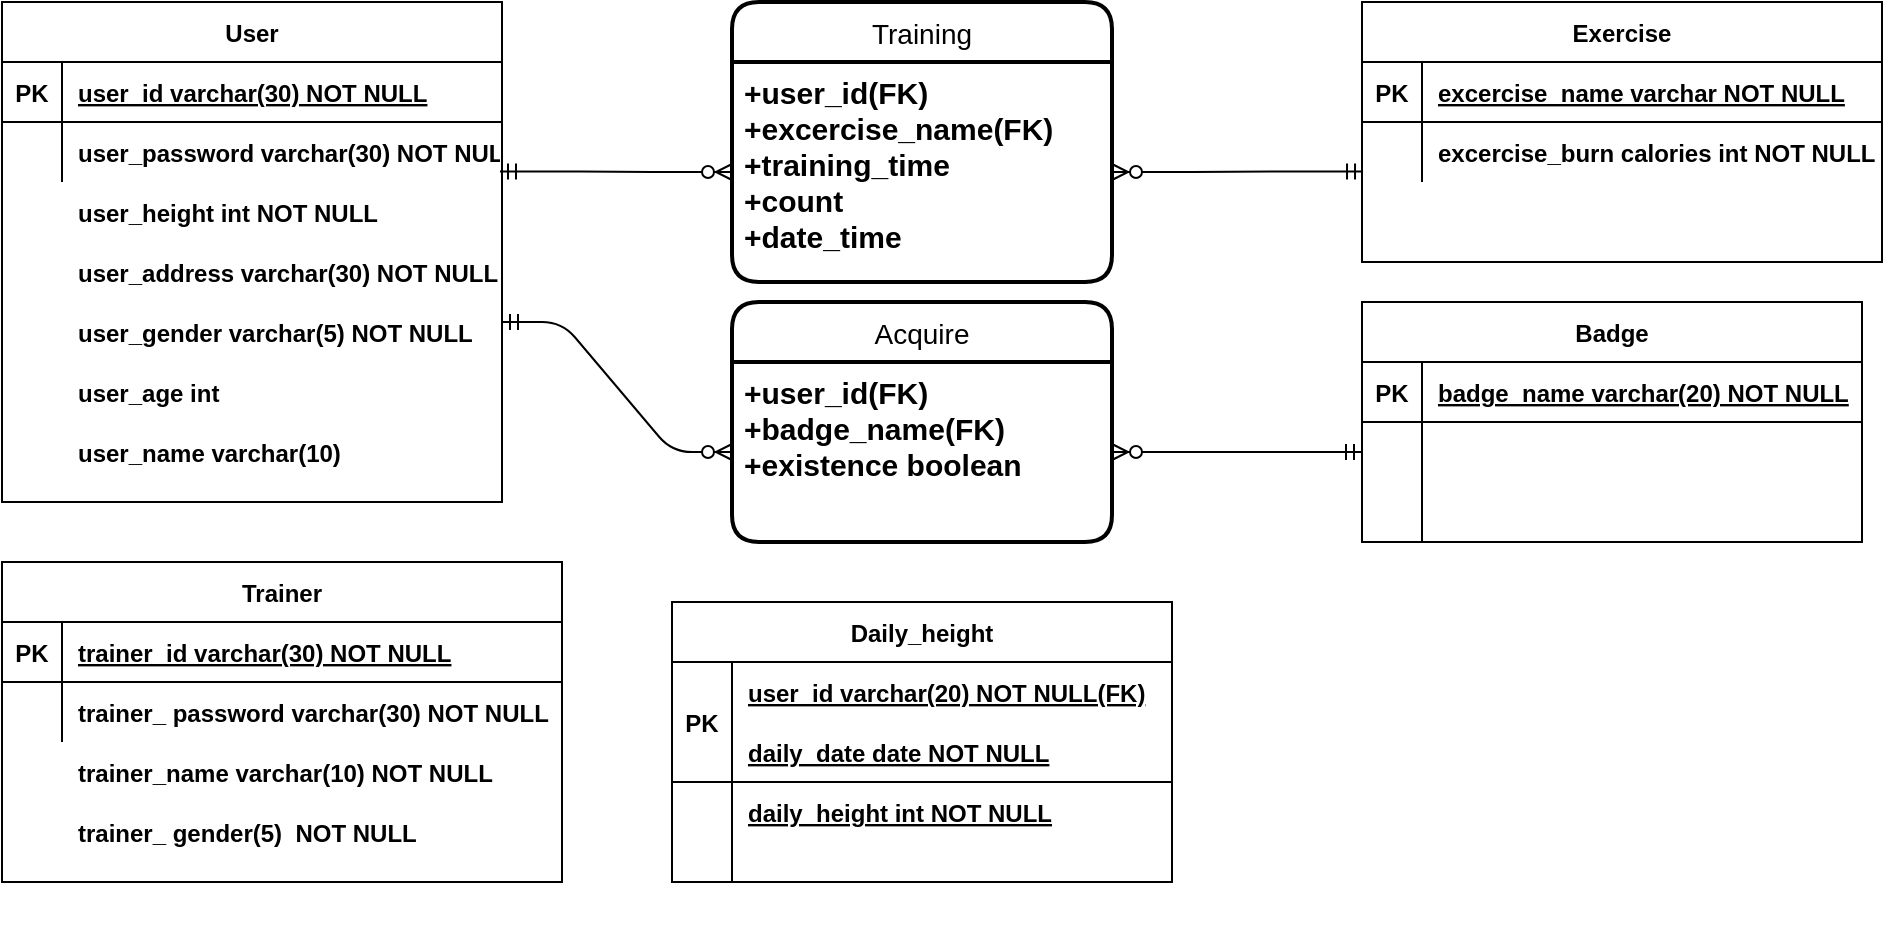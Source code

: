 <mxfile version="14.7.2" type="device"><diagram id="R2lEEEUBdFMjLlhIrx00" name="Page-1"><mxGraphModel dx="1663" dy="445" grid="1" gridSize="10" guides="1" tooltips="1" connect="1" arrows="1" fold="1" page="1" pageScale="1" pageWidth="850" pageHeight="1100" math="0" shadow="0" extFonts="Permanent Marker^https://fonts.googleapis.com/css?family=Permanent+Marker"><root><mxCell id="0"/><mxCell id="1" parent="0"/><mxCell id="C-vyLk0tnHw3VtMMgP7b-2" value="Trainer" style="shape=table;startSize=30;container=1;collapsible=1;childLayout=tableLayout;fixedRows=1;rowLines=0;fontStyle=1;align=center;resizeLast=1;" parent="1" vertex="1"><mxGeometry x="-520" y="440" width="280" height="160" as="geometry"/></mxCell><mxCell id="C-vyLk0tnHw3VtMMgP7b-3" value="" style="shape=partialRectangle;collapsible=0;dropTarget=0;pointerEvents=0;fillColor=none;points=[[0,0.5],[1,0.5]];portConstraint=eastwest;top=0;left=0;right=0;bottom=1;" parent="C-vyLk0tnHw3VtMMgP7b-2" vertex="1"><mxGeometry y="30" width="280" height="30" as="geometry"/></mxCell><mxCell id="C-vyLk0tnHw3VtMMgP7b-4" value="PK" style="shape=partialRectangle;overflow=hidden;connectable=0;fillColor=none;top=0;left=0;bottom=0;right=0;fontStyle=1;" parent="C-vyLk0tnHw3VtMMgP7b-3" vertex="1"><mxGeometry width="30" height="30" as="geometry"/></mxCell><mxCell id="C-vyLk0tnHw3VtMMgP7b-5" value="trainer_id varchar(30) NOT NULL " style="shape=partialRectangle;overflow=hidden;connectable=0;fillColor=none;top=0;left=0;bottom=0;right=0;align=left;spacingLeft=6;fontStyle=5;" parent="C-vyLk0tnHw3VtMMgP7b-3" vertex="1"><mxGeometry x="30" width="250" height="30" as="geometry"/></mxCell><mxCell id="C-vyLk0tnHw3VtMMgP7b-9" value="" style="shape=partialRectangle;collapsible=0;dropTarget=0;pointerEvents=0;fillColor=none;points=[[0,0.5],[1,0.5]];portConstraint=eastwest;top=0;left=0;right=0;bottom=0;" parent="C-vyLk0tnHw3VtMMgP7b-2" vertex="1"><mxGeometry y="60" width="280" height="30" as="geometry"/></mxCell><mxCell id="C-vyLk0tnHw3VtMMgP7b-10" value="" style="shape=partialRectangle;overflow=hidden;connectable=0;fillColor=none;top=0;left=0;bottom=0;right=0;" parent="C-vyLk0tnHw3VtMMgP7b-9" vertex="1"><mxGeometry width="30" height="30" as="geometry"/></mxCell><mxCell id="C-vyLk0tnHw3VtMMgP7b-11" value="trainer_ password varchar(30) NOT NULL" style="shape=partialRectangle;overflow=hidden;connectable=0;fillColor=none;top=0;left=0;bottom=0;right=0;align=left;spacingLeft=6;fontStyle=1" parent="C-vyLk0tnHw3VtMMgP7b-9" vertex="1"><mxGeometry x="30" width="250" height="30" as="geometry"/></mxCell><mxCell id="C-vyLk0tnHw3VtMMgP7b-13" value="Badge" style="shape=table;startSize=30;container=1;collapsible=1;childLayout=tableLayout;fixedRows=1;rowLines=0;fontStyle=1;align=center;resizeLast=1;" parent="1" vertex="1"><mxGeometry x="160" y="310" width="250" height="120" as="geometry"/></mxCell><mxCell id="C-vyLk0tnHw3VtMMgP7b-14" value="" style="shape=partialRectangle;collapsible=0;dropTarget=0;pointerEvents=0;fillColor=none;points=[[0,0.5],[1,0.5]];portConstraint=eastwest;top=0;left=0;right=0;bottom=1;" parent="C-vyLk0tnHw3VtMMgP7b-13" vertex="1"><mxGeometry y="30" width="250" height="30" as="geometry"/></mxCell><mxCell id="C-vyLk0tnHw3VtMMgP7b-15" value="PK" style="shape=partialRectangle;overflow=hidden;connectable=0;fillColor=none;top=0;left=0;bottom=0;right=0;fontStyle=1;" parent="C-vyLk0tnHw3VtMMgP7b-14" vertex="1"><mxGeometry width="30" height="30" as="geometry"/></mxCell><mxCell id="C-vyLk0tnHw3VtMMgP7b-16" value="badge_name varchar(20) NOT NULL " style="shape=partialRectangle;overflow=hidden;connectable=0;fillColor=none;top=0;left=0;bottom=0;right=0;align=left;spacingLeft=6;fontStyle=5;" parent="C-vyLk0tnHw3VtMMgP7b-14" vertex="1"><mxGeometry x="30" width="220" height="30" as="geometry"/></mxCell><mxCell id="C-vyLk0tnHw3VtMMgP7b-17" value="" style="shape=partialRectangle;collapsible=0;dropTarget=0;pointerEvents=0;fillColor=none;points=[[0,0.5],[1,0.5]];portConstraint=eastwest;top=0;left=0;right=0;bottom=0;" parent="C-vyLk0tnHw3VtMMgP7b-13" vertex="1"><mxGeometry y="60" width="250" height="30" as="geometry"/></mxCell><mxCell id="C-vyLk0tnHw3VtMMgP7b-18" value="" style="shape=partialRectangle;overflow=hidden;connectable=0;fillColor=none;top=0;left=0;bottom=0;right=0;" parent="C-vyLk0tnHw3VtMMgP7b-17" vertex="1"><mxGeometry width="30" height="30" as="geometry"/></mxCell><mxCell id="C-vyLk0tnHw3VtMMgP7b-19" value="" style="shape=partialRectangle;overflow=hidden;connectable=0;fillColor=none;top=0;left=0;bottom=0;right=0;align=left;spacingLeft=6;" parent="C-vyLk0tnHw3VtMMgP7b-17" vertex="1"><mxGeometry x="30" width="220" height="30" as="geometry"/></mxCell><mxCell id="C-vyLk0tnHw3VtMMgP7b-20" value="" style="shape=partialRectangle;collapsible=0;dropTarget=0;pointerEvents=0;fillColor=none;points=[[0,0.5],[1,0.5]];portConstraint=eastwest;top=0;left=0;right=0;bottom=0;" parent="C-vyLk0tnHw3VtMMgP7b-13" vertex="1"><mxGeometry y="90" width="250" height="30" as="geometry"/></mxCell><mxCell id="C-vyLk0tnHw3VtMMgP7b-21" value="" style="shape=partialRectangle;overflow=hidden;connectable=0;fillColor=none;top=0;left=0;bottom=0;right=0;" parent="C-vyLk0tnHw3VtMMgP7b-20" vertex="1"><mxGeometry width="30" height="30" as="geometry"/></mxCell><mxCell id="C-vyLk0tnHw3VtMMgP7b-22" value="" style="shape=partialRectangle;overflow=hidden;connectable=0;fillColor=none;top=0;left=0;bottom=0;right=0;align=left;spacingLeft=6;" parent="C-vyLk0tnHw3VtMMgP7b-20" vertex="1"><mxGeometry x="30" width="220" height="30" as="geometry"/></mxCell><mxCell id="C-vyLk0tnHw3VtMMgP7b-23" value="Exercise" style="shape=table;startSize=30;container=1;collapsible=1;childLayout=tableLayout;fixedRows=1;rowLines=0;fontStyle=1;align=center;resizeLast=1;" parent="1" vertex="1"><mxGeometry x="160" y="160" width="260" height="130" as="geometry"/></mxCell><mxCell id="C-vyLk0tnHw3VtMMgP7b-24" value="" style="shape=partialRectangle;collapsible=0;dropTarget=0;pointerEvents=0;fillColor=none;points=[[0,0.5],[1,0.5]];portConstraint=eastwest;top=0;left=0;right=0;bottom=1;" parent="C-vyLk0tnHw3VtMMgP7b-23" vertex="1"><mxGeometry y="30" width="260" height="30" as="geometry"/></mxCell><mxCell id="C-vyLk0tnHw3VtMMgP7b-25" value="PK" style="shape=partialRectangle;overflow=hidden;connectable=0;fillColor=none;top=0;left=0;bottom=0;right=0;fontStyle=1;" parent="C-vyLk0tnHw3VtMMgP7b-24" vertex="1"><mxGeometry width="30" height="30" as="geometry"/></mxCell><mxCell id="C-vyLk0tnHw3VtMMgP7b-26" value="excercise_name varchar NOT NULL " style="shape=partialRectangle;overflow=hidden;connectable=0;fillColor=none;top=0;left=0;bottom=0;right=0;align=left;spacingLeft=6;fontStyle=5;" parent="C-vyLk0tnHw3VtMMgP7b-24" vertex="1"><mxGeometry x="30" width="230" height="30" as="geometry"/></mxCell><mxCell id="C-vyLk0tnHw3VtMMgP7b-27" value="" style="shape=partialRectangle;collapsible=0;dropTarget=0;pointerEvents=0;fillColor=none;points=[[0,0.5],[1,0.5]];portConstraint=eastwest;top=0;left=0;right=0;bottom=0;" parent="C-vyLk0tnHw3VtMMgP7b-23" vertex="1"><mxGeometry y="60" width="260" height="30" as="geometry"/></mxCell><mxCell id="C-vyLk0tnHw3VtMMgP7b-28" value="" style="shape=partialRectangle;overflow=hidden;connectable=0;fillColor=none;top=0;left=0;bottom=0;right=0;" parent="C-vyLk0tnHw3VtMMgP7b-27" vertex="1"><mxGeometry width="30" height="30" as="geometry"/></mxCell><mxCell id="C-vyLk0tnHw3VtMMgP7b-29" value="excercise_burn calories int NOT NULL" style="shape=partialRectangle;overflow=hidden;connectable=0;fillColor=none;top=0;left=0;bottom=0;right=0;align=left;spacingLeft=6;fontStyle=1" parent="C-vyLk0tnHw3VtMMgP7b-27" vertex="1"><mxGeometry x="30" width="230" height="30" as="geometry"/></mxCell><mxCell id="s07fPYL7SST-JSelg3Oa-1" value="user_height int NOT NULL" style="shape=partialRectangle;overflow=hidden;connectable=0;fillColor=none;top=0;left=0;bottom=0;right=0;align=left;spacingLeft=6;fontStyle=1" parent="1" vertex="1"><mxGeometry x="-490" y="250" width="220" height="30" as="geometry"/></mxCell><mxCell id="s07fPYL7SST-JSelg3Oa-2" value="user_address varchar(30) NOT NULL" style="shape=partialRectangle;overflow=hidden;connectable=0;fillColor=none;top=0;left=0;bottom=0;right=0;align=left;spacingLeft=6;fontStyle=1" parent="1" vertex="1"><mxGeometry x="-490" y="280" width="220" height="30" as="geometry"/></mxCell><mxCell id="s07fPYL7SST-JSelg3Oa-3" value="user_gender varchar(5) NOT NULL" style="shape=partialRectangle;overflow=hidden;connectable=0;fillColor=none;top=0;left=0;bottom=0;right=0;align=left;spacingLeft=6;fontStyle=1" parent="1" vertex="1"><mxGeometry x="-490" y="310" width="220" height="30" as="geometry"/></mxCell><mxCell id="s07fPYL7SST-JSelg3Oa-5" value="user_age int " style="shape=partialRectangle;overflow=hidden;connectable=0;fillColor=none;top=0;left=0;bottom=0;right=0;align=left;spacingLeft=6;fontStyle=1" parent="1" vertex="1"><mxGeometry x="-490" y="340" width="220" height="30" as="geometry"/></mxCell><mxCell id="s07fPYL7SST-JSelg3Oa-6" value="user_name varchar(10) " style="shape=partialRectangle;overflow=hidden;connectable=0;fillColor=none;top=0;left=0;bottom=0;right=0;align=left;spacingLeft=6;fontStyle=1" parent="1" vertex="1"><mxGeometry x="-490" y="370" width="220" height="30" as="geometry"/></mxCell><mxCell id="s07fPYL7SST-JSelg3Oa-7" value="" style="shape=partialRectangle;collapsible=0;dropTarget=0;pointerEvents=0;fillColor=none;points=[[0,0.5],[1,0.5]];portConstraint=eastwest;top=0;left=0;right=0;bottom=0;" parent="1" vertex="1"><mxGeometry x="-520" y="530" width="250" height="30" as="geometry"/></mxCell><mxCell id="s07fPYL7SST-JSelg3Oa-8" value="" style="shape=partialRectangle;overflow=hidden;connectable=0;fillColor=none;top=0;left=0;bottom=0;right=0;" parent="s07fPYL7SST-JSelg3Oa-7" vertex="1"><mxGeometry width="30" height="30" as="geometry"/></mxCell><mxCell id="s07fPYL7SST-JSelg3Oa-9" value="trainer_name varchar(10) NOT NULL" style="shape=partialRectangle;overflow=hidden;connectable=0;fillColor=none;top=0;left=0;bottom=0;right=0;align=left;spacingLeft=6;fontStyle=1" parent="s07fPYL7SST-JSelg3Oa-7" vertex="1"><mxGeometry x="30" width="220" height="30" as="geometry"/></mxCell><mxCell id="s07fPYL7SST-JSelg3Oa-10" value="trainer_ gender(5)  NOT NULL" style="shape=partialRectangle;overflow=hidden;connectable=0;fillColor=none;top=0;left=0;bottom=0;right=0;align=left;spacingLeft=6;fontStyle=1" parent="1" vertex="1"><mxGeometry x="-490" y="560" width="220" height="30" as="geometry"/></mxCell><mxCell id="s07fPYL7SST-JSelg3Oa-11" value="" style="shape=partialRectangle;overflow=hidden;connectable=0;fillColor=none;top=0;left=0;bottom=0;right=0;align=left;spacingLeft=6;" parent="1" vertex="1"><mxGeometry x="-490" y="590" width="220" height="30" as="geometry"/></mxCell><mxCell id="s07fPYL7SST-JSelg3Oa-13" value="User" style="shape=table;startSize=30;container=1;collapsible=1;childLayout=tableLayout;fixedRows=1;rowLines=0;fontStyle=1;align=center;resizeLast=1;" parent="1" vertex="1"><mxGeometry x="-520" y="160" width="250" height="250" as="geometry"/></mxCell><mxCell id="s07fPYL7SST-JSelg3Oa-14" value="" style="shape=partialRectangle;collapsible=0;dropTarget=0;pointerEvents=0;fillColor=none;points=[[0,0.5],[1,0.5]];portConstraint=eastwest;top=0;left=0;right=0;bottom=1;" parent="s07fPYL7SST-JSelg3Oa-13" vertex="1"><mxGeometry y="30" width="250" height="30" as="geometry"/></mxCell><mxCell id="s07fPYL7SST-JSelg3Oa-15" value="PK" style="shape=partialRectangle;overflow=hidden;connectable=0;fillColor=none;top=0;left=0;bottom=0;right=0;fontStyle=1;" parent="s07fPYL7SST-JSelg3Oa-14" vertex="1"><mxGeometry width="30" height="30" as="geometry"/></mxCell><mxCell id="s07fPYL7SST-JSelg3Oa-16" value="user_id varchar(30) NOT NULL " style="shape=partialRectangle;overflow=hidden;connectable=0;fillColor=none;top=0;left=0;bottom=0;right=0;align=left;spacingLeft=6;fontStyle=5;" parent="s07fPYL7SST-JSelg3Oa-14" vertex="1"><mxGeometry x="30" width="220" height="30" as="geometry"/></mxCell><mxCell id="s07fPYL7SST-JSelg3Oa-17" value="" style="shape=partialRectangle;collapsible=0;dropTarget=0;pointerEvents=0;fillColor=none;points=[[0,0.5],[1,0.5]];portConstraint=eastwest;top=0;left=0;right=0;bottom=0;" parent="s07fPYL7SST-JSelg3Oa-13" vertex="1"><mxGeometry y="60" width="250" height="30" as="geometry"/></mxCell><mxCell id="s07fPYL7SST-JSelg3Oa-18" value="" style="shape=partialRectangle;overflow=hidden;connectable=0;fillColor=none;top=0;left=0;bottom=0;right=0;" parent="s07fPYL7SST-JSelg3Oa-17" vertex="1"><mxGeometry width="30" height="30" as="geometry"/></mxCell><mxCell id="s07fPYL7SST-JSelg3Oa-19" value="user_password varchar(30) NOT NULL" style="shape=partialRectangle;overflow=hidden;connectable=0;fillColor=none;top=0;left=0;bottom=0;right=0;align=left;spacingLeft=6;fontStyle=1" parent="s07fPYL7SST-JSelg3Oa-17" vertex="1"><mxGeometry x="30" width="220" height="30" as="geometry"/></mxCell><mxCell id="s07fPYL7SST-JSelg3Oa-40" value="Training" style="swimlane;childLayout=stackLayout;horizontal=1;startSize=30;horizontalStack=0;rounded=1;fontSize=14;fontStyle=0;strokeWidth=2;resizeParent=0;resizeLast=1;shadow=0;dashed=0;align=center;" parent="1" vertex="1"><mxGeometry x="-155" y="160" width="190" height="140" as="geometry"/></mxCell><mxCell id="s07fPYL7SST-JSelg3Oa-41" value="+user_id(FK)&#10;+excercise_name(FK)&#10;+training_time&#10;+count&#10;+date_time&#10;" style="align=left;strokeColor=none;fillColor=none;spacingLeft=4;fontSize=15;verticalAlign=top;resizable=0;rotatable=0;part=1;fontStyle=1" parent="s07fPYL7SST-JSelg3Oa-40" vertex="1"><mxGeometry y="30" width="190" height="110" as="geometry"/></mxCell><mxCell id="s07fPYL7SST-JSelg3Oa-46" value="Daily_height" style="shape=table;startSize=30;container=1;collapsible=1;childLayout=tableLayout;fixedRows=1;rowLines=0;fontStyle=1;align=center;resizeLast=1;" parent="1" vertex="1"><mxGeometry x="-185" y="460" width="250" height="140" as="geometry"/></mxCell><mxCell id="s07fPYL7SST-JSelg3Oa-47" value="" style="shape=partialRectangle;collapsible=0;dropTarget=0;pointerEvents=0;fillColor=none;points=[[0,0.5],[1,0.5]];portConstraint=eastwest;top=0;left=0;right=0;bottom=1;" parent="s07fPYL7SST-JSelg3Oa-46" vertex="1"><mxGeometry y="30" width="250" height="60" as="geometry"/></mxCell><mxCell id="s07fPYL7SST-JSelg3Oa-48" value="PK" style="shape=partialRectangle;overflow=hidden;connectable=0;fillColor=none;top=0;left=0;bottom=0;right=0;fontStyle=1;" parent="s07fPYL7SST-JSelg3Oa-47" vertex="1"><mxGeometry width="30" height="60" as="geometry"/></mxCell><mxCell id="s07fPYL7SST-JSelg3Oa-49" value="" style="shape=partialRectangle;overflow=hidden;connectable=0;fillColor=none;top=0;left=0;bottom=0;right=0;align=left;spacingLeft=6;fontStyle=5;" parent="s07fPYL7SST-JSelg3Oa-47" vertex="1"><mxGeometry x="30" width="220" height="60" as="geometry"/></mxCell><mxCell id="s07fPYL7SST-JSelg3Oa-50" value="" style="shape=partialRectangle;collapsible=0;dropTarget=0;pointerEvents=0;fillColor=none;points=[[0,0.5],[1,0.5]];portConstraint=eastwest;top=0;left=0;right=0;bottom=0;" parent="s07fPYL7SST-JSelg3Oa-46" vertex="1"><mxGeometry y="90" width="250" height="30" as="geometry"/></mxCell><mxCell id="s07fPYL7SST-JSelg3Oa-51" value="" style="shape=partialRectangle;overflow=hidden;connectable=0;fillColor=none;top=0;left=0;bottom=0;right=0;" parent="s07fPYL7SST-JSelg3Oa-50" vertex="1"><mxGeometry width="30" height="30" as="geometry"/></mxCell><mxCell id="s07fPYL7SST-JSelg3Oa-52" value="" style="shape=partialRectangle;overflow=hidden;connectable=0;fillColor=none;top=0;left=0;bottom=0;right=0;align=left;spacingLeft=6;" parent="s07fPYL7SST-JSelg3Oa-50" vertex="1"><mxGeometry x="30" width="220" height="30" as="geometry"/></mxCell><mxCell id="s07fPYL7SST-JSelg3Oa-53" value="" style="shape=partialRectangle;collapsible=0;dropTarget=0;pointerEvents=0;fillColor=none;points=[[0,0.5],[1,0.5]];portConstraint=eastwest;top=0;left=0;right=0;bottom=0;" parent="s07fPYL7SST-JSelg3Oa-46" vertex="1"><mxGeometry y="120" width="250" height="20" as="geometry"/></mxCell><mxCell id="s07fPYL7SST-JSelg3Oa-54" value="" style="shape=partialRectangle;overflow=hidden;connectable=0;fillColor=none;top=0;left=0;bottom=0;right=0;" parent="s07fPYL7SST-JSelg3Oa-53" vertex="1"><mxGeometry width="30" height="20" as="geometry"/></mxCell><mxCell id="s07fPYL7SST-JSelg3Oa-55" value="" style="shape=partialRectangle;overflow=hidden;connectable=0;fillColor=none;top=0;left=0;bottom=0;right=0;align=left;spacingLeft=6;" parent="s07fPYL7SST-JSelg3Oa-53" vertex="1"><mxGeometry x="30" width="220" height="20" as="geometry"/></mxCell><mxCell id="s07fPYL7SST-JSelg3Oa-56" value="user_id varchar(20) NOT NULL(FK)" style="shape=partialRectangle;overflow=hidden;connectable=0;fillColor=none;top=0;left=0;bottom=0;right=0;align=left;spacingLeft=6;fontStyle=5;" parent="1" vertex="1"><mxGeometry x="-155" y="490" width="220" height="30" as="geometry"/></mxCell><mxCell id="s07fPYL7SST-JSelg3Oa-57" value="daily_date date NOT NULL " style="shape=partialRectangle;overflow=hidden;connectable=0;fillColor=none;top=0;left=0;bottom=0;right=0;align=left;spacingLeft=6;fontStyle=5;" parent="1" vertex="1"><mxGeometry x="-155" y="520" width="220" height="30" as="geometry"/></mxCell><mxCell id="s07fPYL7SST-JSelg3Oa-58" value="daily_height int NOT NULL" style="shape=partialRectangle;overflow=hidden;connectable=0;fillColor=none;top=0;left=0;bottom=0;right=0;align=left;spacingLeft=6;fontStyle=5;" parent="1" vertex="1"><mxGeometry x="-155" y="550" width="220" height="30" as="geometry"/></mxCell><mxCell id="s07fPYL7SST-JSelg3Oa-59" value="Acquire" style="swimlane;childLayout=stackLayout;horizontal=1;startSize=30;horizontalStack=0;rounded=1;fontSize=14;fontStyle=0;strokeWidth=2;resizeParent=0;resizeLast=1;shadow=0;dashed=0;align=center;" parent="1" vertex="1"><mxGeometry x="-155" y="310" width="190" height="120" as="geometry"/></mxCell><mxCell id="s07fPYL7SST-JSelg3Oa-60" value="+user_id(FK)&#10;+badge_name(FK)&#10;+existence boolean&#10;" style="align=left;strokeColor=none;fillColor=none;spacingLeft=4;fontSize=15;verticalAlign=top;resizable=0;rotatable=0;part=1;fontStyle=1" parent="s07fPYL7SST-JSelg3Oa-59" vertex="1"><mxGeometry y="30" width="190" height="90" as="geometry"/></mxCell><mxCell id="s07fPYL7SST-JSelg3Oa-72" value="" style="edgeStyle=entityRelationEdgeStyle;fontSize=12;html=1;endArrow=ERzeroToMany;startArrow=ERmandOne;entryX=0;entryY=0.5;entryDx=0;entryDy=0;exitX=0.996;exitY=0.824;exitDx=0;exitDy=0;exitPerimeter=0;" parent="1" target="s07fPYL7SST-JSelg3Oa-41" edge="1" source="s07fPYL7SST-JSelg3Oa-17"><mxGeometry width="100" height="100" relative="1" as="geometry"><mxPoint x="-260" y="290" as="sourcePoint"/><mxPoint x="-60" y="420" as="targetPoint"/></mxGeometry></mxCell><mxCell id="s07fPYL7SST-JSelg3Oa-73" value="" style="edgeStyle=entityRelationEdgeStyle;fontSize=12;html=1;endArrow=ERzeroToMany;startArrow=ERmandOne;exitX=0.002;exitY=0.824;exitDx=0;exitDy=0;exitPerimeter=0;" parent="1" source="C-vyLk0tnHw3VtMMgP7b-27" target="s07fPYL7SST-JSelg3Oa-41" edge="1"><mxGeometry width="100" height="100" relative="1" as="geometry"><mxPoint x="140" y="290" as="sourcePoint"/><mxPoint x="40" y="290" as="targetPoint"/></mxGeometry></mxCell><mxCell id="s07fPYL7SST-JSelg3Oa-75" value="" style="edgeStyle=entityRelationEdgeStyle;fontSize=12;html=1;endArrow=ERzeroToMany;startArrow=ERmandOne;exitX=0;exitY=0.5;exitDx=0;exitDy=0;entryX=1;entryY=0.5;entryDx=0;entryDy=0;" parent="1" source="C-vyLk0tnHw3VtMMgP7b-17" target="s07fPYL7SST-JSelg3Oa-60" edge="1"><mxGeometry width="100" height="100" relative="1" as="geometry"><mxPoint x="210" y="607.5" as="sourcePoint"/><mxPoint x="90" y="627.5" as="targetPoint"/></mxGeometry></mxCell><mxCell id="s07fPYL7SST-JSelg3Oa-76" value="" style="edgeStyle=entityRelationEdgeStyle;fontSize=12;html=1;endArrow=ERzeroToMany;startArrow=ERmandOne;entryX=0;entryY=0.5;entryDx=0;entryDy=0;" parent="1" target="s07fPYL7SST-JSelg3Oa-60" edge="1"><mxGeometry width="100" height="100" relative="1" as="geometry"><mxPoint x="-270" y="320" as="sourcePoint"/><mxPoint x="-140" y="300" as="targetPoint"/></mxGeometry></mxCell></root></mxGraphModel></diagram></mxfile>